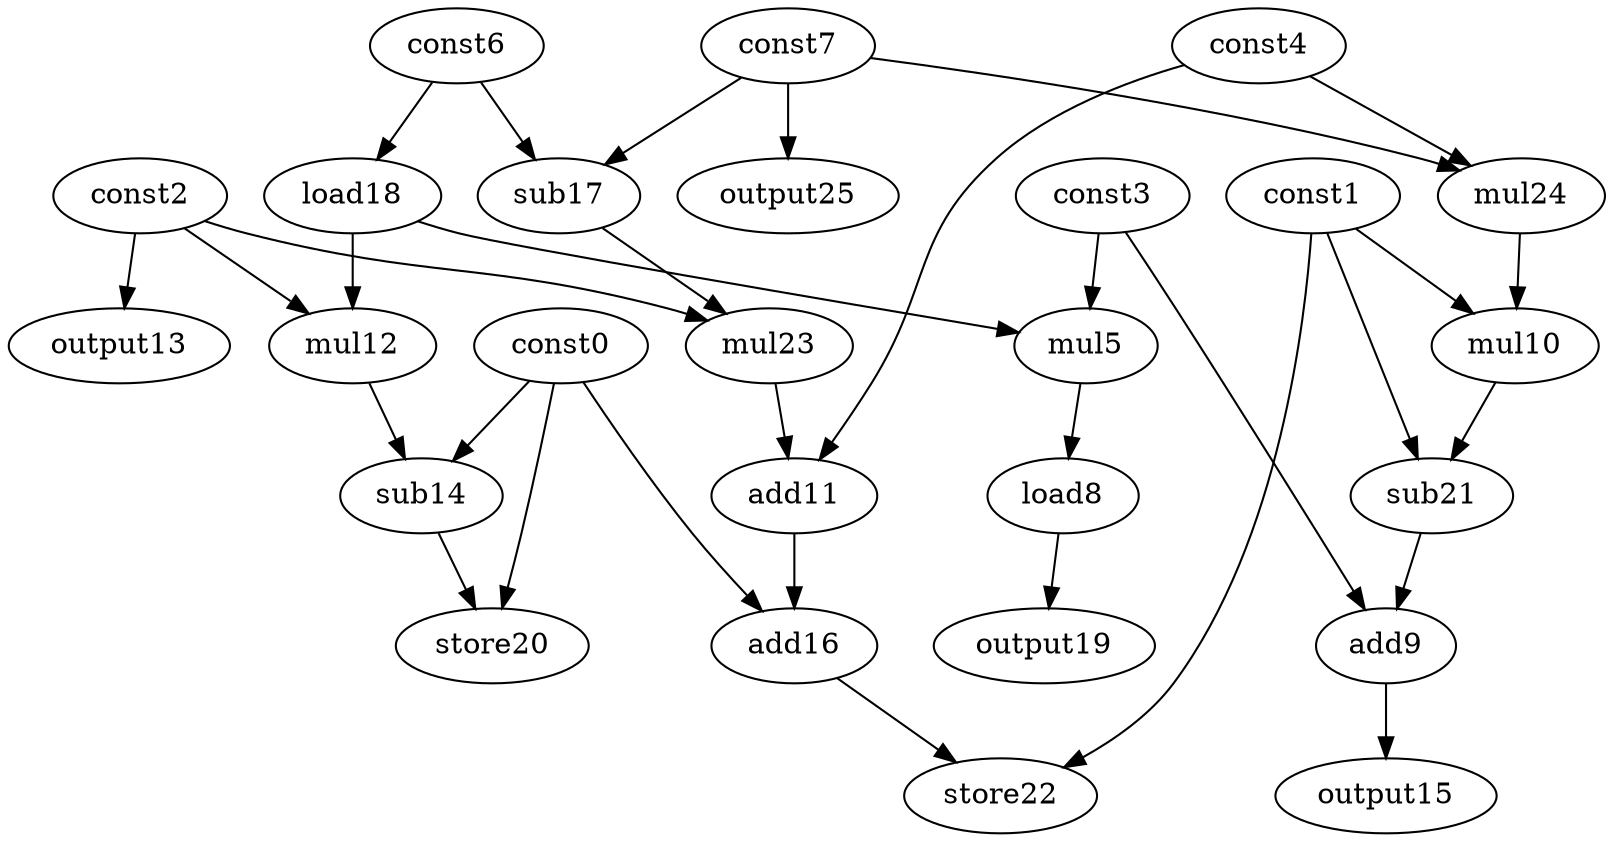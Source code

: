 digraph G { 
const0[opcode=const]; 
const1[opcode=const]; 
const2[opcode=const]; 
const3[opcode=const]; 
const4[opcode=const]; 
mul5[opcode=mul]; 
const6[opcode=const]; 
const7[opcode=const]; 
load8[opcode=load]; 
add9[opcode=add]; 
mul10[opcode=mul]; 
add11[opcode=add]; 
mul12[opcode=mul]; 
output13[opcode=output]; 
sub14[opcode=sub]; 
output15[opcode=output]; 
add16[opcode=add]; 
sub17[opcode=sub]; 
load18[opcode=load]; 
output19[opcode=output]; 
store20[opcode=store]; 
sub21[opcode=sub]; 
store22[opcode=store]; 
mul23[opcode=mul]; 
mul24[opcode=mul]; 
output25[opcode=output]; 
const2->output13[operand=0];
const6->sub17[operand=0];
const7->sub17[operand=1];
const6->load18[operand=0];
const4->mul24[operand=0];
const7->mul24[operand=1];
const7->output25[operand=0];
load18->mul5[operand=0];
const3->mul5[operand=1];
mul24->mul10[operand=0];
const1->mul10[operand=1];
const2->mul12[operand=0];
load18->mul12[operand=1];
sub17->mul23[operand=0];
const2->mul23[operand=1];
mul5->load8[operand=0];
const4->add11[operand=0];
mul23->add11[operand=1];
const0->sub14[operand=0];
mul12->sub14[operand=1];
const1->sub21[operand=0];
mul10->sub21[operand=1];
const3->add9[operand=0];
sub21->add9[operand=1];
const0->add16[operand=0];
add11->add16[operand=1];
load8->output19[operand=0];
const0->store20[operand=0];
sub14->store20[operand=1];
add9->output15[operand=0];
add16->store22[operand=0];
const1->store22[operand=1];
}
